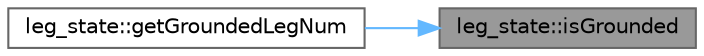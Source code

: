 digraph "leg_state::isGrounded"
{
 // LATEX_PDF_SIZE
  bgcolor="transparent";
  edge [fontname=Helvetica,fontsize=10,labelfontname=Helvetica,labelfontsize=10];
  node [fontname=Helvetica,fontsize=10,shape=box,height=0.2,width=0.4];
  rankdir="RL";
  Node1 [id="Node000001",label="leg_state::isGrounded",height=0.2,width=0.4,color="gray40", fillcolor="grey60", style="filled", fontcolor="black",tooltip=" "];
  Node1 -> Node2 [id="edge1_Node000001_Node000002",dir="back",color="steelblue1",style="solid",tooltip=" "];
  Node2 [id="Node000002",label="leg_state::getGroundedLegNum",height=0.2,width=0.4,color="grey40", fillcolor="white", style="filled",URL="$namespaceleg__state.html#afd052a18c20b9e292894e32fbb0d9c59",tooltip=" "];
}
